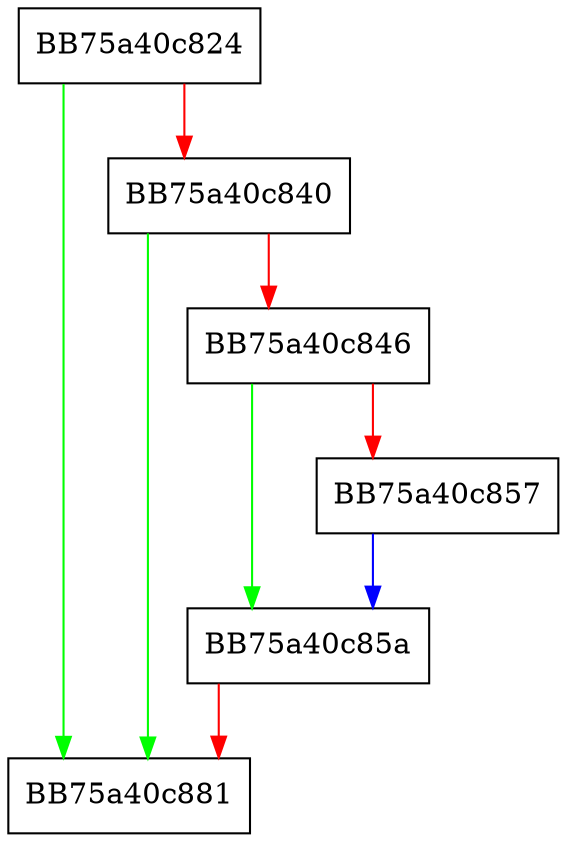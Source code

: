 digraph MpCatchAllLogErrorImpl {
  node [shape="box"];
  graph [splines=ortho];
  BB75a40c824 -> BB75a40c881 [color="green"];
  BB75a40c824 -> BB75a40c840 [color="red"];
  BB75a40c840 -> BB75a40c881 [color="green"];
  BB75a40c840 -> BB75a40c846 [color="red"];
  BB75a40c846 -> BB75a40c85a [color="green"];
  BB75a40c846 -> BB75a40c857 [color="red"];
  BB75a40c857 -> BB75a40c85a [color="blue"];
  BB75a40c85a -> BB75a40c881 [color="red"];
}